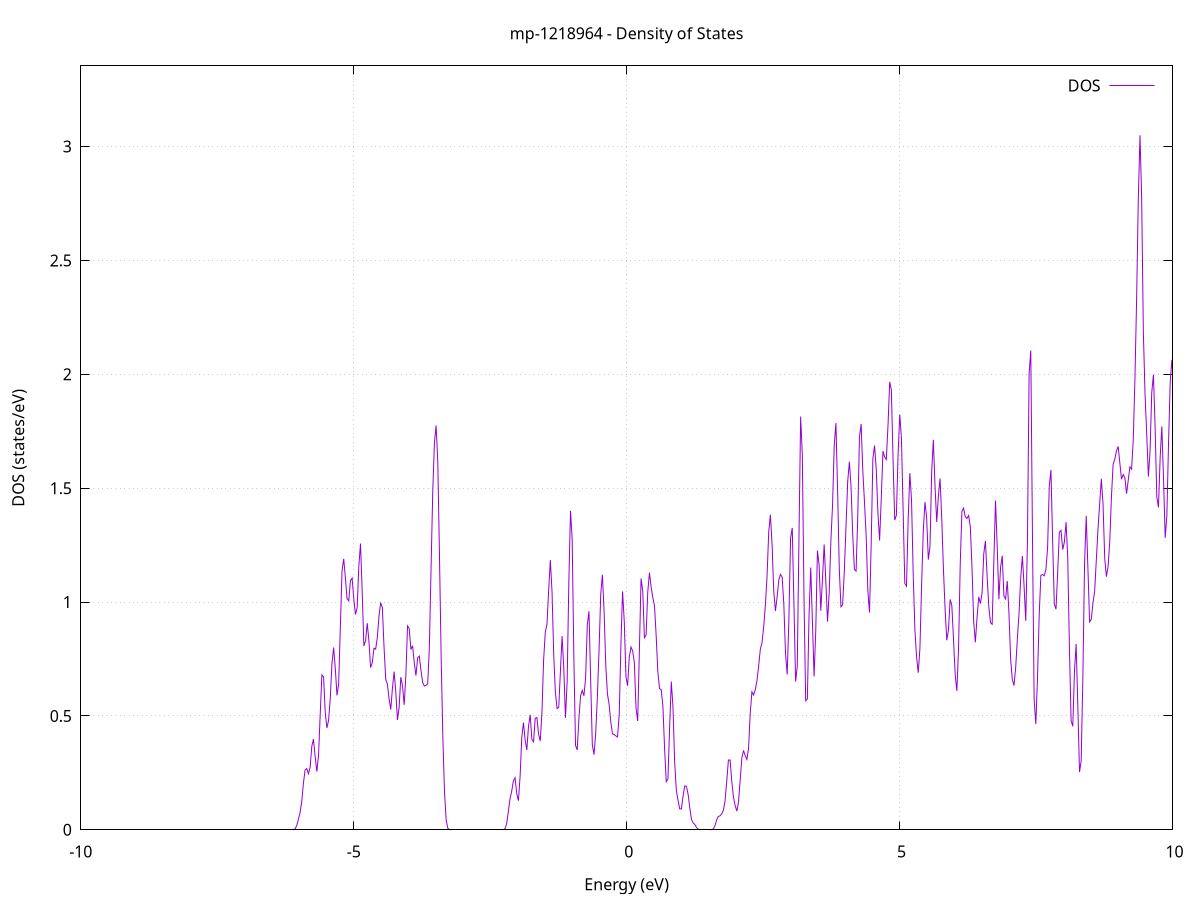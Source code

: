 set title 'mp-1218964 - Density of States'
set xlabel 'Energy (eV)'
set ylabel 'DOS (states/eV)'
set grid
set xrange [-10:10]
set yrange [0:3.354]
set xzeroaxis lt -1
set terminal png size 800,600
set output 'mp-1218964_dos_gnuplot.png'
plot '-' using 1:2 with lines title 'DOS'
-18.109100 0.000000
-18.078400 0.000000
-18.047600 0.000000
-18.016800 0.000000
-17.986000 0.000000
-17.955300 0.000000
-17.924500 0.000000
-17.893700 0.000000
-17.862900 0.000000
-17.832200 0.000000
-17.801400 0.000000
-17.770600 0.000000
-17.739800 0.000000
-17.709100 0.000000
-17.678300 0.000000
-17.647500 0.000000
-17.616700 0.000000
-17.586000 0.000000
-17.555200 0.000000
-17.524400 0.000000
-17.493600 0.000000
-17.462900 0.000000
-17.432100 0.000000
-17.401300 0.000000
-17.370500 0.000000
-17.339800 0.000000
-17.309000 0.000000
-17.278200 0.000000
-17.247400 0.000000
-17.216600 0.000000
-17.185900 0.000000
-17.155100 0.000000
-17.124300 0.000000
-17.093500 0.000000
-17.062800 0.000000
-17.032000 0.000000
-17.001200 0.000000
-16.970400 0.000000
-16.939700 0.000000
-16.908900 0.000000
-16.878100 0.000000
-16.847300 0.000000
-16.816600 0.000000
-16.785800 0.000000
-16.755000 0.000000
-16.724200 0.000000
-16.693500 0.000000
-16.662700 0.000000
-16.631900 0.000000
-16.601100 0.000000
-16.570400 0.000000
-16.539600 0.000000
-16.508800 0.000000
-16.478000 0.000000
-16.447300 0.000000
-16.416500 0.000000
-16.385700 0.000000
-16.354900 0.000000
-16.324200 0.000000
-16.293400 0.000000
-16.262600 0.000000
-16.231800 0.000000
-16.201100 0.000000
-16.170300 0.000000
-16.139500 0.000000
-16.108700 0.000000
-16.077900 0.000000
-16.047200 0.000000
-16.016400 0.000000
-15.985600 0.000000
-15.954800 0.000000
-15.924100 0.000000
-15.893300 0.000000
-15.862500 0.000000
-15.831700 0.000000
-15.801000 0.000000
-15.770200 0.000000
-15.739400 0.000000
-15.708600 0.000000
-15.677900 0.000000
-15.647100 0.000000
-15.616300 0.000000
-15.585500 0.000000
-15.554800 0.000000
-15.524000 0.000000
-15.493200 0.000000
-15.462400 0.000100
-15.431700 0.002400
-15.400900 0.046600
-15.370100 0.447900
-15.339300 2.267500
-15.308600 6.940200
-15.277800 17.419800
-15.247000 41.952400
-15.216200 76.177100
-15.185500 86.204200
-15.154700 58.727400
-15.123900 25.300400
-15.093100 7.580100
-15.062300 1.624600
-15.031600 0.222700
-15.000800 0.017100
-14.970000 0.000700
-14.939200 0.000000
-14.908500 0.000000
-14.877700 0.000000
-14.846900 0.000000
-14.816100 0.000000
-14.785400 0.000000
-14.754600 0.000000
-14.723800 0.000000
-14.693000 0.000000
-14.662300 0.000000
-14.631500 0.000000
-14.600700 0.000000
-14.569900 0.000000
-14.539200 0.000000
-14.508400 0.000000
-14.477600 0.000000
-14.446800 0.000000
-14.416100 0.000000
-14.385300 0.000000
-14.354500 0.000000
-14.323700 0.000000
-14.293000 0.000000
-14.262200 0.000000
-14.231400 0.000000
-14.200600 0.000000
-14.169900 0.000000
-14.139100 0.000000
-14.108300 0.000000
-14.077500 0.000000
-14.046700 0.000000
-14.016000 0.000000
-13.985200 0.000000
-13.954400 0.000000
-13.923600 0.000000
-13.892900 0.000000
-13.862100 0.000000
-13.831300 0.000000
-13.800500 0.000000
-13.769800 0.000000
-13.739000 0.000000
-13.708200 0.000000
-13.677400 0.000000
-13.646700 0.000000
-13.615900 0.000000
-13.585100 0.000000
-13.554300 0.000000
-13.523600 0.000000
-13.492800 0.000000
-13.462000 0.000000
-13.431200 0.000000
-13.400500 0.000000
-13.369700 0.000000
-13.338900 0.000000
-13.308100 0.000000
-13.277400 0.000000
-13.246600 0.000000
-13.215800 0.000000
-13.185000 0.000000
-13.154300 0.000000
-13.123500 0.000000
-13.092700 0.000000
-13.061900 0.000000
-13.031100 0.000000
-13.000400 0.000000
-12.969600 0.000000
-12.938800 0.000000
-12.908000 0.000000
-12.877300 0.000000
-12.846500 0.000000
-12.815700 0.000000
-12.784900 0.000000
-12.754200 0.000000
-12.723400 0.000000
-12.692600 0.000000
-12.661800 0.000000
-12.631100 0.000000
-12.600300 0.000000
-12.569500 0.000000
-12.538700 0.000000
-12.508000 0.000000
-12.477200 0.000000
-12.446400 0.000000
-12.415600 0.000000
-12.384900 0.000000
-12.354100 0.000000
-12.323300 0.000000
-12.292500 0.000000
-12.261800 0.000000
-12.231000 0.000000
-12.200200 0.000000
-12.169400 0.000000
-12.138700 0.000000
-12.107900 0.000000
-12.077100 0.000000
-12.046300 0.000000
-12.015600 0.000000
-11.984800 0.000000
-11.954000 0.000000
-11.923200 0.000000
-11.892400 0.000000
-11.861700 0.000000
-11.830900 0.000000
-11.800100 0.000000
-11.769300 0.000000
-11.738600 0.000000
-11.707800 0.000000
-11.677000 0.000000
-11.646200 0.000000
-11.615500 0.000000
-11.584700 0.000000
-11.553900 0.000000
-11.523100 0.000000
-11.492400 0.000000
-11.461600 0.000000
-11.430800 0.000000
-11.400000 0.000000
-11.369300 0.000000
-11.338500 0.000000
-11.307700 0.000000
-11.276900 0.000000
-11.246200 0.000000
-11.215400 0.000000
-11.184600 0.000000
-11.153800 0.000000
-11.123100 0.000000
-11.092300 0.000000
-11.061500 0.000000
-11.030700 0.000000
-11.000000 0.000000
-10.969200 0.000000
-10.938400 0.000000
-10.907600 0.000000
-10.876800 0.000000
-10.846100 0.000000
-10.815300 0.000000
-10.784500 0.000000
-10.753700 0.000000
-10.723000 0.000000
-10.692200 0.000000
-10.661400 0.000000
-10.630600 0.000000
-10.599900 0.000000
-10.569100 0.000000
-10.538300 0.000000
-10.507500 0.000000
-10.476800 0.000000
-10.446000 0.000000
-10.415200 0.000000
-10.384400 0.000000
-10.353700 0.000000
-10.322900 0.000000
-10.292100 0.000000
-10.261300 0.000000
-10.230600 0.000000
-10.199800 0.000000
-10.169000 0.000000
-10.138200 0.000000
-10.107500 0.000000
-10.076700 0.000000
-10.045900 0.000000
-10.015100 0.000000
-9.984400 0.000000
-9.953600 0.000000
-9.922800 0.000000
-9.892000 0.000000
-9.861200 0.000000
-9.830500 0.000000
-9.799700 0.000000
-9.768900 0.000000
-9.738100 0.000000
-9.707400 0.000000
-9.676600 0.000000
-9.645800 0.000000
-9.615000 0.000000
-9.584300 0.000000
-9.553500 0.000000
-9.522700 0.000000
-9.491900 0.000000
-9.461200 0.000000
-9.430400 0.000000
-9.399600 0.000000
-9.368800 0.000000
-9.338100 0.000000
-9.307300 0.000000
-9.276500 0.000000
-9.245700 0.000000
-9.215000 0.000000
-9.184200 0.000000
-9.153400 0.000000
-9.122600 0.000000
-9.091900 0.000000
-9.061100 0.000000
-9.030300 0.000000
-8.999500 0.000000
-8.968800 0.000000
-8.938000 0.000000
-8.907200 0.000000
-8.876400 0.000000
-8.845700 0.000000
-8.814900 0.000000
-8.784100 0.000000
-8.753300 0.000000
-8.722500 0.000000
-8.691800 0.000000
-8.661000 0.000000
-8.630200 0.000000
-8.599400 0.000000
-8.568700 0.000000
-8.537900 0.000000
-8.507100 0.000000
-8.476300 0.000000
-8.445600 0.000000
-8.414800 0.000000
-8.384000 0.000000
-8.353200 0.000000
-8.322500 0.000000
-8.291700 0.000000
-8.260900 0.000000
-8.230100 0.000000
-8.199400 0.000000
-8.168600 0.000000
-8.137800 0.000000
-8.107000 0.000000
-8.076300 0.000000
-8.045500 0.000000
-8.014700 0.000000
-7.983900 0.000000
-7.953200 0.000000
-7.922400 0.000000
-7.891600 0.000000
-7.860800 0.000000
-7.830100 0.000000
-7.799300 0.000000
-7.768500 0.000000
-7.737700 0.000000
-7.706900 0.000000
-7.676200 0.000000
-7.645400 0.000000
-7.614600 0.000000
-7.583800 0.000000
-7.553100 0.000000
-7.522300 0.000000
-7.491500 0.000000
-7.460700 0.000000
-7.430000 0.000000
-7.399200 0.000000
-7.368400 0.000000
-7.337600 0.000000
-7.306900 0.000000
-7.276100 0.000000
-7.245300 0.000000
-7.214500 0.000000
-7.183800 0.000000
-7.153000 0.000000
-7.122200 0.000000
-7.091400 0.000000
-7.060700 0.000000
-7.029900 0.000000
-6.999100 0.000000
-6.968300 0.000000
-6.937600 0.000000
-6.906800 0.000000
-6.876000 0.000000
-6.845200 0.000000
-6.814500 0.000000
-6.783700 0.000000
-6.752900 0.000000
-6.722100 0.000000
-6.691300 0.000000
-6.660600 0.000000
-6.629800 0.000000
-6.599000 0.000000
-6.568200 0.000000
-6.537500 0.000000
-6.506700 0.000000
-6.475900 0.000000
-6.445100 0.000000
-6.414400 0.000000
-6.383600 0.000000
-6.352800 0.000000
-6.322000 0.000000
-6.291300 0.000000
-6.260500 0.000000
-6.229700 0.000000
-6.198900 0.000000
-6.168200 0.000000
-6.137400 0.000000
-6.106600 0.000400
-6.075800 0.003600
-6.045100 0.017800
-6.014300 0.045600
-5.983500 0.075000
-5.952700 0.122900
-5.922000 0.203200
-5.891200 0.262400
-5.860400 0.268800
-5.829600 0.246300
-5.798900 0.273500
-5.768100 0.366000
-5.737300 0.398200
-5.706500 0.321800
-5.675700 0.255600
-5.645000 0.324900
-5.614200 0.506000
-5.583400 0.679800
-5.552600 0.672200
-5.521900 0.516200
-5.491100 0.446900
-5.460300 0.481100
-5.429500 0.577300
-5.398800 0.729000
-5.368000 0.800200
-5.337200 0.707700
-5.306400 0.590100
-5.275700 0.641600
-5.244900 0.890500
-5.214100 1.136600
-5.183300 1.189600
-5.152600 1.106400
-5.121800 1.014600
-5.091000 1.005200
-5.060200 1.093400
-5.029500 1.105200
-4.998700 1.014300
-4.967900 0.945100
-4.937100 0.975400
-4.906400 1.157200
-4.875600 1.256700
-4.844800 1.045400
-4.814000 0.807400
-4.783300 0.829200
-4.752500 0.907200
-4.721700 0.829700
-4.690900 0.712200
-4.660200 0.733000
-4.629400 0.797000
-4.598600 0.792800
-4.567800 0.843700
-4.537000 0.938000
-4.506300 0.997800
-4.475500 0.975000
-4.444700 0.804000
-4.413900 0.661000
-4.383200 0.640000
-4.352400 0.575800
-4.321600 0.527800
-4.290800 0.621300
-4.260100 0.694700
-4.229300 0.605000
-4.198500 0.481800
-4.167700 0.538800
-4.137000 0.670200
-4.106200 0.632000
-4.075400 0.548500
-4.044600 0.677100
-4.013900 0.895100
-3.983100 0.882300
-3.952300 0.791600
-3.921500 0.808300
-3.890800 0.732800
-3.860000 0.677000
-3.829200 0.754500
-3.798400 0.762400
-3.767700 0.699400
-3.736900 0.646300
-3.706100 0.631000
-3.675300 0.634600
-3.644600 0.641400
-3.613800 0.803800
-3.583000 1.150200
-3.552200 1.484700
-3.521400 1.698900
-3.490700 1.774600
-3.459900 1.616700
-3.429100 1.207100
-3.398300 0.759100
-3.367600 0.409800
-3.336800 0.165600
-3.306000 0.042000
-3.275200 0.006000
-3.244500 0.000500
-3.213700 0.000000
-3.182900 0.000000
-3.152100 0.000000
-3.121400 0.000000
-3.090600 0.000000
-3.059800 0.000000
-3.029000 0.000000
-2.998300 0.000000
-2.967500 0.000000
-2.936700 0.000000
-2.905900 0.000000
-2.875200 0.000000
-2.844400 0.000000
-2.813600 0.000000
-2.782800 0.000000
-2.752100 0.000000
-2.721300 0.000000
-2.690500 0.000000
-2.659700 0.000000
-2.629000 0.000000
-2.598200 0.000000
-2.567400 0.000000
-2.536600 0.000000
-2.505800 0.000000
-2.475100 0.000000
-2.444300 0.000000
-2.413500 0.000000
-2.382700 0.000000
-2.352000 0.000000
-2.321200 0.000000
-2.290400 0.000000
-2.259600 0.000400
-2.228900 0.004500
-2.198100 0.026700
-2.167300 0.080400
-2.136500 0.135700
-2.105800 0.169400
-2.075000 0.214900
-2.044200 0.228400
-2.013400 0.159000
-1.982700 0.127600
-1.951900 0.235300
-1.921100 0.405000
-1.890300 0.470400
-1.859600 0.393600
-1.828800 0.350400
-1.798000 0.454400
-1.767200 0.504900
-1.736500 0.397700
-1.705700 0.386500
-1.674900 0.489400
-1.644100 0.492900
-1.613400 0.419400
-1.582600 0.389700
-1.551800 0.515100
-1.521000 0.746600
-1.490300 0.868300
-1.459500 0.902900
-1.428700 1.051500
-1.397900 1.184100
-1.367100 1.046100
-1.336400 0.772100
-1.305600 0.604100
-1.274800 0.532000
-1.244000 0.537700
-1.213300 0.696500
-1.182500 0.850600
-1.151700 0.710200
-1.120900 0.491500
-1.090200 0.648500
-1.059400 1.083300
-1.028600 1.400400
-0.997800 1.275800
-0.967100 0.755700
-0.936300 0.370500
-0.905500 0.350100
-0.874700 0.487300
-0.844000 0.588400
-0.813200 0.611700
-0.782400 0.588300
-0.751600 0.667500
-0.720900 0.899100
-0.690100 0.959200
-0.659300 0.656000
-0.628500 0.371900
-0.597800 0.330000
-0.567000 0.423800
-0.536200 0.584800
-0.505400 0.790000
-0.474700 1.033300
-0.443900 1.119900
-0.413100 0.958200
-0.382300 0.722400
-0.351500 0.595600
-0.320800 0.549800
-0.290000 0.471900
-0.259200 0.421700
-0.228400 0.418000
-0.197700 0.412100
-0.166900 0.407800
-0.136100 0.505400
-0.105300 0.808500
-0.074600 1.046400
-0.043800 0.916200
-0.013000 0.672700
0.017800 0.632200
0.048500 0.758500
0.079300 0.802500
0.110100 0.785600
0.140900 0.734600
0.171600 0.535000
0.202400 0.477700
0.233200 0.785800
0.264000 1.103600
0.294700 1.048100
0.325500 0.843400
0.356300 0.854800
0.387100 1.044300
0.417800 1.128900
0.448600 1.065800
0.479400 1.019600
0.510200 0.983300
0.540900 0.851800
0.571700 0.692900
0.602500 0.619800
0.633300 0.615100
0.664100 0.543200
0.694800 0.358500
0.725600 0.211100
0.756400 0.224000
0.787200 0.448000
0.817900 0.650600
0.848700 0.538400
0.879500 0.298200
0.910300 0.173000
0.941000 0.129900
0.971800 0.091900
1.002600 0.090900
1.033400 0.147200
1.064100 0.192700
1.094900 0.190600
1.125700 0.156400
1.156500 0.097300
1.187200 0.046100
1.218000 0.030100
1.248800 0.023200
1.279600 0.010600
1.310300 0.002400
1.341100 0.000300
1.371900 0.000000
1.402700 0.000000
1.433400 0.000000
1.464200 0.000000
1.495000 0.000000
1.525800 0.000000
1.556500 0.000400
1.587300 0.003600
1.618100 0.017800
1.648900 0.043500
1.679700 0.058800
1.710400 0.061000
1.741200 0.069500
1.772000 0.085400
1.802800 0.126600
1.833500 0.212900
1.864300 0.305900
1.895100 0.306600
1.925900 0.213100
1.956600 0.144100
1.987400 0.106600
2.018200 0.082100
2.049000 0.121000
2.079700 0.217200
2.110500 0.315300
2.141300 0.348400
2.172100 0.324900
2.202800 0.308400
2.233600 0.358200
2.264400 0.512900
2.295200 0.605500
2.325900 0.591700
2.356700 0.614600
2.387500 0.654500
2.418300 0.718800
2.449000 0.792400
2.479800 0.821900
2.510600 0.890300
2.541400 0.985200
2.572100 1.112900
2.602900 1.307000
2.633700 1.383400
2.664500 1.250200
2.695200 1.046300
2.726000 0.961200
2.756800 1.021900
2.787600 1.096700
2.818400 1.121600
2.849100 1.109300
2.879900 0.987800
2.910700 0.773000
2.941500 0.681600
2.972200 0.921800
3.003000 1.279300
3.033800 1.325800
3.064600 0.993100
3.095300 0.650900
3.126100 0.718400
3.156900 1.283400
3.187700 1.814200
3.218400 1.644800
3.249200 1.019700
3.280000 0.566400
3.310800 0.574800
3.341500 0.941500
3.372300 1.151400
3.403100 0.915900
3.433900 0.673300
3.464600 0.875100
3.495400 1.226100
3.526200 1.161400
3.557000 0.961900
3.587700 1.102000
3.618500 1.252900
3.649300 1.089900
3.680100 0.913800
3.710800 1.041300
3.741600 1.268000
3.772400 1.426900
3.803200 1.687100
3.834000 1.785600
3.864700 1.489900
3.895500 1.145300
3.926300 0.979100
3.957100 0.988100
3.987800 1.136100
4.018600 1.333300
4.049400 1.527000
4.080200 1.616000
4.110900 1.507600
4.141700 1.295800
4.172500 1.142600
4.203300 1.135700
4.234000 1.373700
4.264800 1.724100
4.295600 1.781600
4.326400 1.576800
4.357100 1.439500
4.387900 1.290600
4.418700 1.050900
4.449500 0.953800
4.480200 1.257400
4.511000 1.629300
4.541800 1.687100
4.572600 1.584000
4.603300 1.389800
4.634100 1.270000
4.664900 1.456300
4.695700 1.662500
4.726400 1.636500
4.757200 1.625600
4.788000 1.774500
4.818800 1.966400
4.849600 1.931900
4.880300 1.626700
4.911100 1.359600
4.941900 1.380900
4.972700 1.647800
5.003400 1.823700
5.034200 1.719300
5.065000 1.404600
5.095800 1.081500
5.126500 1.069500
5.157300 1.359700
5.188100 1.565700
5.218900 1.449800
5.249600 1.123800
5.280400 0.880300
5.311200 0.758800
5.342000 0.689600
5.372700 0.796000
5.403500 1.073400
5.434300 1.312800
5.465100 1.438600
5.495800 1.372200
5.526600 1.186000
5.557400 1.244800
5.588200 1.571000
5.618900 1.712000
5.649700 1.507300
5.680500 1.351300
5.711300 1.465900
5.742000 1.542200
5.772800 1.365200
5.803600 1.145300
5.834400 0.965800
5.865100 0.831900
5.895900 0.879000
5.926700 1.011600
5.957500 0.984000
5.988300 0.836300
6.019000 0.680700
6.049800 0.609500
6.080600 0.797300
6.111400 1.167200
6.142100 1.397700
6.172900 1.412300
6.203700 1.373700
6.234500 1.367100
6.265200 1.379700
6.296000 1.331200
6.326800 1.150600
6.357600 0.914800
6.388300 0.823100
6.419100 0.931100
6.449900 1.022600
6.480700 0.993300
6.511400 1.040500
6.542200 1.211300
6.573000 1.268200
6.603800 1.112400
6.634500 0.980500
6.665300 0.909600
6.696100 0.902300
6.726900 1.175600
6.757600 1.445400
6.788400 1.245400
6.819200 1.012100
6.850000 1.152100
6.880700 1.203300
6.911500 1.026500
6.942300 1.013100
6.973100 1.092200
7.003900 0.951900
7.034600 0.749300
7.065400 0.659800
7.096200 0.632900
7.127000 0.711600
7.157700 0.838500
7.188500 0.950700
7.219300 1.106700
7.250100 1.202000
7.280800 1.070500
7.311600 0.917600
7.342400 1.260300
7.373200 2.002500
7.403900 2.104400
7.434700 1.285200
7.465500 0.570700
7.496300 0.464300
7.527000 0.668400
7.557800 0.941100
7.588600 1.117500
7.619400 1.120700
7.650100 1.115000
7.680900 1.142700
7.711700 1.238100
7.742500 1.508300
7.773200 1.580200
7.804000 1.268800
7.834800 0.991600
7.865600 0.968300
7.896300 1.129000
7.927100 1.306700
7.957900 1.314200
7.988700 1.230200
8.019500 1.263700
8.050200 1.350700
8.081000 1.194300
8.111800 0.796200
8.142600 0.479500
8.173300 0.454300
8.204100 0.696600
8.234900 0.815600
8.265700 0.541300
8.296400 0.253300
8.327200 0.302400
8.358000 0.669600
8.388800 1.167600
8.419500 1.378500
8.450300 1.148600
8.481100 0.913200
8.511900 0.923700
8.542600 0.995300
8.573400 1.045600
8.604200 1.183700
8.635000 1.319600
8.665700 1.431700
8.696500 1.541200
8.727300 1.430500
8.758100 1.194700
8.788800 1.111400
8.819600 1.155900
8.850400 1.264400
8.881200 1.460300
8.911900 1.604900
8.942700 1.626200
8.973500 1.663400
9.004300 1.683200
9.035100 1.611000
9.065800 1.539100
9.096600 1.560000
9.127400 1.545900
9.158200 1.475700
9.188900 1.534100
9.219700 1.593300
9.250500 1.583600
9.281300 1.712300
9.312000 1.981400
9.342800 2.331100
9.373600 2.772000
9.404400 3.049200
9.435100 2.774700
9.465900 2.187600
9.496700 1.913700
9.527500 1.737300
9.558200 1.550600
9.589000 1.663200
9.619800 1.919000
9.650600 1.998000
9.681300 1.770400
9.712100 1.461600
9.742900 1.415600
9.773700 1.633300
9.804400 1.771000
9.835200 1.545700
9.866000 1.281900
9.896800 1.380100
9.927500 1.697700
9.958300 1.967200
9.989100 2.063700
10.019900 1.960300
10.050600 1.685900
10.081400 1.540500
10.112200 1.728000
10.143000 1.912600
10.173800 1.748800
10.204500 1.430900
10.235300 1.250500
10.266100 1.040600
10.296900 0.782300
10.327600 0.713700
10.358400 0.877800
10.389200 1.074300
10.420000 1.136100
10.450700 1.095400
10.481500 1.075200
10.512300 1.084900
10.543100 1.064900
10.573800 1.107000
10.604600 1.231900
10.635400 1.301600
10.666200 1.367200
10.696900 1.496000
10.727700 1.528900
10.758500 1.378100
10.789300 1.324800
10.820000 1.485600
10.850800 1.606600
10.881600 1.475600
10.912400 1.280000
10.943100 1.214400
10.973900 1.125800
11.004700 0.967400
11.035500 0.989600
11.066200 1.320000
11.097000 1.544500
11.127800 1.397400
11.158600 1.270400
11.189400 1.262800
11.220100 1.104800
11.250900 1.076900
11.281700 1.495500
11.312500 1.909800
11.343200 1.838500
11.374000 1.531300
11.404800 1.311400
11.435600 1.176800
11.466300 0.983800
11.497100 0.720400
11.527900 0.515000
11.558700 0.441000
11.589400 0.499300
11.620200 0.567600
11.651000 0.619000
11.681800 0.768500
11.712500 1.048600
11.743300 1.289200
11.774100 1.407900
11.804900 1.533900
11.835600 1.617200
11.866400 1.450400
11.897200 1.113000
11.928000 0.936400
11.958700 1.047200
11.989500 1.251700
12.020300 1.165800
12.051100 0.946500
12.081800 0.926400
12.112600 0.951200
12.143400 1.036200
12.174200 1.307900
12.205000 1.564600
12.235700 1.542100
12.266500 1.221500
12.297300 0.853200
12.328100 0.731300
12.358800 1.103400
12.389600 1.738200
12.420400 1.960300
12.451200 1.647900
12.481900 1.260500
12.512700 1.080900
12.543500 1.084500
12.574300 1.113300
12.605000 1.106200
12.635800 1.087600
12.666600 1.021800
12.697400 0.974900
12.728100 0.972700
12.758900 0.932800
12.789700 0.968400
12.820500 1.241400
12.851200 1.465100
12.882000 1.480200
12.912800 1.454700
12.943600 1.388900
12.974300 1.387500
13.005100 1.268000
13.035900 0.927600
13.066700 0.840300
13.097400 1.106700
13.128200 1.314300
13.159000 1.336900
13.189800 1.204100
13.220600 0.922300
13.251300 0.672300
13.282100 0.623100
13.312900 0.790100
13.343700 1.046300
13.374400 1.107500
13.405200 1.028800
13.436000 1.038700
13.466800 1.032300
13.497500 1.112200
13.528300 1.476800
13.559100 1.783500
13.589900 1.623900
13.620600 1.151700
13.651400 0.886200
13.682200 1.111200
13.713000 1.644000
13.743700 2.008300
13.774500 2.119600
13.805300 2.355300
13.836100 2.346700
13.866800 1.739900
13.897600 1.175800
13.928400 0.957800
13.959200 0.851900
13.989900 0.861700
14.020700 0.890200
14.051500 0.789100
14.082300 0.671200
14.113000 0.730100
14.143800 1.073100
14.174600 1.521400
14.205400 1.813300
14.236100 1.926800
14.266900 1.878400
14.297700 1.604400
14.328500 1.317500
14.359300 1.329200
14.390000 1.435100
14.420800 1.329700
14.451600 1.266900
14.482400 1.463300
14.513100 1.572600
14.543900 1.622500
14.574700 1.963300
14.605500 2.206800
14.636200 2.009200
14.667000 1.597900
14.697800 1.207000
14.728600 0.965300
14.759300 1.005600
14.790100 1.222500
14.820900 1.401900
14.851700 1.404500
14.882400 1.186700
14.913200 1.077000
14.944000 1.206100
14.974800 1.321500
15.005500 1.403500
15.036300 1.504200
15.067100 1.539700
15.097900 1.724600
15.128600 2.034200
15.159400 1.954400
15.190200 1.543600
15.221000 1.322700
15.251700 1.361000
15.282500 1.446800
15.313300 1.535000
15.344100 1.740000
15.374900 2.056700
15.405600 2.258100
15.436400 2.435800
15.467200 2.548300
15.498000 2.351600
15.528700 2.154600
15.559500 2.091700
15.590300 2.088400
15.621100 2.203200
15.651800 2.312300
15.682600 2.448900
15.713400 2.607200
15.744200 2.378200
15.774900 1.692500
15.805700 1.023500
15.836500 0.734900
15.867300 0.987200
15.898000 1.820800
15.928800 2.830800
15.959600 3.138100
15.990400 2.585200
16.021100 2.016200
16.051900 1.775700
16.082700 1.542200
16.113500 1.269200
16.144200 1.298500
16.175000 1.731700
16.205800 2.146300
16.236600 2.261000
16.267300 2.214800
16.298100 2.101600
16.328900 1.877900
16.359700 1.510900
16.390500 1.154800
16.421200 1.154900
16.452000 1.544800
16.482800 1.850600
16.513600 1.938500
16.544300 2.188300
16.575100 2.541800
16.605900 2.525500
16.636700 1.958800
16.667400 1.269700
16.698200 1.117100
16.729000 1.482500
16.759800 1.767000
16.790500 1.861200
16.821300 1.975600
16.852100 2.129000
16.882900 2.258600
16.913600 2.296000
16.944400 2.353600
16.975200 2.339500
17.006000 2.005400
17.036700 1.642600
17.067500 1.722600
17.098300 1.854500
17.129100 1.588500
17.159800 1.327600
17.190600 1.534800
17.221400 1.996500
17.252200 2.304400
17.282900 2.521300
17.313700 2.727700
17.344500 2.781200
17.375300 2.614800
17.406000 2.235200
17.436800 2.061400
17.467600 2.382100
17.498400 2.767500
17.529200 2.863300
17.559900 2.567800
17.590700 1.915200
17.621500 1.407900
17.652300 1.411700
17.683000 1.901600
17.713800 2.738900
17.744600 3.415000
17.775400 3.329300
17.806100 2.743700
17.836900 2.343900
17.867700 2.170700
17.898500 1.973300
17.929200 1.752400
17.960000 1.726600
17.990800 1.828100
18.021600 1.820000
18.052300 1.744900
18.083100 1.646400
18.113900 1.467600
18.144700 1.221100
18.175400 1.129200
18.206200 1.403000
18.237000 1.938100
18.267800 2.310900
18.298500 2.275200
18.329300 2.083600
18.360100 2.022600
18.390900 1.912000
18.421600 1.674800
18.452400 1.641300
18.483200 1.786100
18.514000 1.746600
18.544800 1.437300
18.575500 1.132500
18.606300 1.079100
18.637100 1.247100
18.667900 1.582000
18.698600 2.055400
18.729400 2.261200
18.760200 2.033500
18.791000 1.855300
18.821700 1.914900
18.852500 1.896300
18.883300 1.895700
18.914100 2.122800
18.944800 2.368300
18.975600 2.467300
19.006400 2.229600
19.037200 1.679800
19.067900 1.426100
19.098700 1.851900
19.129500 2.458200
19.160300 2.763700
19.191000 2.792900
19.221800 2.621500
19.252600 2.384000
19.283400 2.171800
19.314100 1.955700
19.344900 1.997500
19.375700 2.243200
19.406500 2.223300
19.437200 2.010400
19.468000 1.975900
19.498800 2.102200
19.529600 2.330000
19.560400 2.625500
19.591100 2.760500
19.621900 2.886100
19.652700 3.038500
19.683500 2.799600
19.714200 2.379400
19.745000 2.266700
19.775800 2.344000
19.806600 2.451000
19.837300 2.494600
19.868100 2.378100
19.898900 2.257600
19.929700 2.347600
19.960400 2.586400
19.991200 2.799000
20.022000 3.066200
20.052800 3.276700
20.083500 3.021800
20.114300 2.412100
20.145100 1.970300
20.175900 1.969700
20.206600 2.466400
20.237400 3.126700
20.268200 3.255900
20.299000 2.814900
20.329700 2.507800
20.360500 2.769500
20.391300 3.124400
20.422100 2.999000
20.452800 2.534400
20.483600 2.105000
20.514400 1.816700
20.545200 1.776200
20.576000 1.994400
20.606700 2.204000
20.637500 2.261300
20.668300 2.459600
20.699100 2.861100
20.729800 3.081600
20.760600 2.798300
20.791400 2.191300
20.822200 1.784300
20.852900 1.712100
20.883700 1.877400
20.914500 1.926900
20.945300 1.686900
20.976000 1.549900
21.006800 1.660600
21.037600 1.961600
21.068400 2.279500
21.099100 2.362700
21.129900 2.277300
21.160700 2.280300
21.191500 2.315100
21.222200 2.291700
21.253000 2.260500
21.283800 2.218000
21.314600 2.379000
21.345300 2.703400
21.376100 2.757500
21.406900 2.589900
21.437700 2.416600
21.468400 2.269500
21.499200 2.171300
21.530000 2.139800
21.560800 2.142700
21.591500 2.064600
21.622300 2.006100
21.653100 2.145500
21.683900 2.405900
21.714700 2.636500
21.745400 2.570000
21.776200 2.125800
21.807000 1.755000
21.837800 1.668800
21.868500 1.747500
21.899300 1.823100
21.930100 1.965900
21.960900 2.209900
21.991600 2.225000
22.022400 1.878700
22.053200 1.567500
22.084000 1.789800
22.114700 2.346000
22.145500 2.618500
22.176300 2.605800
22.207100 2.549800
22.237800 2.382200
22.268600 2.138800
22.299400 2.034400
22.330200 2.033300
22.360900 2.160000
22.391700 2.598600
22.422500 2.945900
22.453300 2.713600
22.484000 2.381800
22.514800 2.530100
22.545600 2.981900
22.576400 3.223200
22.607100 2.833500
22.637900 2.018000
22.668700 1.488300
22.699500 1.559800
22.730300 1.744300
22.761000 1.621700
22.791800 1.601800
22.822600 2.058100
22.853400 2.598800
22.884100 2.756800
22.914900 2.646900
22.945700 2.664500
22.976500 2.908700
23.007200 2.884700
23.038000 2.624400
23.068800 2.493700
23.099600 2.347500
23.130300 2.195500
23.161100 2.182700
23.191900 2.277700
23.222700 2.712100
23.253400 3.428900
23.284200 3.640100
23.315000 3.188600
23.345800 2.776500
23.376500 2.762600
23.407300 2.998200
23.438100 3.215300
23.468900 3.207600
23.499600 3.138500
23.530400 3.120300
23.561200 2.773300
23.592000 2.346200
23.622700 2.418200
23.653500 2.760500
23.684300 2.957400
23.715100 2.814400
23.745900 2.316200
23.776600 1.976000
23.807400 2.253600
23.838200 2.877700
23.869000 3.242700
23.899700 3.197500
23.930500 2.997700
23.961300 2.681400
23.992100 2.339500
24.022800 2.351000
24.053600 2.746800
24.084400 3.117900
24.115200 3.118700
24.145900 2.753700
24.176700 2.263400
24.207500 1.893800
24.238300 2.006800
24.269000 2.666900
24.299800 3.399700
24.330600 3.655200
24.361400 3.303000
24.392100 2.901500
24.422900 2.821500
24.453700 2.995000
24.484500 3.219000
24.515200 3.283000
24.546000 3.172100
24.576800 2.825300
24.607600 2.338000
24.638300 2.011900
24.669100 1.925300
24.699900 1.950800
24.730700 2.060900
24.761400 2.346800
24.792200 2.832700
24.823000 2.962000
24.853800 2.456700
24.884600 2.119500
24.915300 2.342400
24.946100 2.650500
24.976900 2.869900
25.007700 3.086400
25.038400 3.176400
25.069200 3.146200
25.100000 3.185000
25.130800 3.565700
25.161500 4.137800
25.192300 4.205200
25.223100 3.752300
25.253900 3.302000
25.284600 2.932300
25.315400 2.571200
25.346200 2.370400
25.377000 2.307100
25.407700 2.274500
25.438500 2.344000
25.469300 2.475200
25.500100 2.416200
25.530800 2.248800
25.561600 2.508200
25.592400 2.993900
25.623200 2.985700
25.653900 2.863100
25.684700 2.990400
25.715500 2.960200
25.746300 2.657600
25.777000 2.331500
25.807800 2.410000
25.838600 3.025200
25.869400 3.600400
25.900200 3.400300
25.930900 2.576700
25.961700 2.034400
25.992500 2.054600
26.023300 2.065300
26.054000 1.786800
26.084800 1.591100
26.115600 1.600400
26.146400 1.632400
26.177100 1.613700
26.207900 1.695800
26.238700 2.173800
26.269500 2.953900
26.300200 3.454900
26.331000 3.401500
26.361800 3.032100
26.392600 2.662500
26.423300 2.491000
26.454100 2.349800
26.484900 2.023700
26.515700 1.994300
26.546400 2.648300
26.577200 3.315200
26.608000 3.256900
26.638800 2.733600
26.669500 2.558900
26.700300 2.987300
26.731100 3.309700
26.761900 3.340000
26.792600 3.487600
26.823400 3.514900
26.854200 3.116900
26.885000 2.529500
26.915800 2.183200
26.946500 2.231000
26.977300 2.845700
27.008100 3.685600
27.038900 3.919300
27.069600 3.588700
27.100400 3.381100
27.131200 3.547600
27.162000 3.696500
27.192700 3.322500
27.223500 2.634200
27.254300 2.259800
27.285100 2.235400
27.315800 2.366500
27.346600 2.613000
27.377400 2.971300
27.408200 3.276800
27.438900 3.239600
27.469700 2.958900
27.500500 2.715000
27.531300 2.640500
27.562000 2.721500
27.592800 2.940600
27.623600 3.108600
27.654400 2.991900
27.685100 2.836300
27.715900 3.044500
27.746700 3.399300
27.777500 3.390000
27.808200 2.996400
27.839000 2.759500
27.869800 2.887600
27.900600 2.939100
27.931400 3.063700
27.962100 3.659000
27.992900 3.986900
28.023700 3.419000
28.054500 2.623500
28.085200 2.522500
28.116000 2.958700
28.146800 3.060300
28.177600 2.784300
28.208300 2.684400
28.239100 2.699500
28.269900 2.605700
28.300700 2.722200
28.331400 2.976400
28.362200 3.006600
28.393000 2.979800
28.423800 2.978100
28.454500 2.850500
28.485300 2.753200
28.516100 3.059900
28.546900 3.641700
28.577600 3.882700
28.608400 3.697000
28.639200 3.303100
28.670000 2.835600
28.700700 2.495600
28.731500 2.311200
28.762300 2.253400
28.793100 2.562800
28.823800 3.210100
28.854600 3.696700
28.885400 3.568800
28.916200 3.009900
28.946900 2.624800
28.977700 2.673400
29.008500 2.917600
29.039300 3.031700
29.070100 3.006300
29.100800 2.941400
29.131600 2.849900
29.162400 2.774000
29.193200 2.708100
29.223900 2.636800
29.254700 2.589700
29.285500 2.765400
29.316300 2.999800
29.347000 2.911200
29.377800 2.617000
29.408600 2.480000
29.439400 2.420600
29.470100 2.364200
29.500900 2.465700
29.531700 2.965300
29.562500 3.532200
29.593200 3.477800
29.624000 3.209200
29.654800 3.273200
29.685600 3.348300
29.716300 3.361400
29.747100 3.559800
29.777900 3.584100
29.808700 3.392600
29.839400 3.322800
29.870200 3.159200
29.901000 2.792900
29.931800 2.365500
29.962500 2.310100
29.993300 2.840600
30.024100 3.317000
30.054900 3.253200
30.085700 2.957400
30.116400 2.993000
30.147200 3.188500
30.178000 3.209300
30.208800 3.531800
30.239500 4.165300
30.270300 4.279900
30.301100 3.689700
30.331900 3.224800
30.362600 3.184100
30.393400 3.332000
30.424200 3.315000
30.455000 2.813900
30.485700 2.140700
30.516500 1.715400
30.547300 1.644100
30.578100 2.055000
30.608800 2.980100
30.639600 3.836100
30.670400 4.036200
30.701200 3.728500
30.731900 3.181100
30.762700 2.766600
30.793500 2.941600
30.824300 3.386200
30.855000 3.243100
30.885800 2.604700
30.916600 2.391200
30.947400 2.824900
30.978100 3.405300
31.008900 3.761600
31.039700 3.929800
31.070500 3.998400
31.101300 3.926700
31.132000 3.562300
31.162800 2.886200
31.193600 2.340800
31.224400 2.359700
31.255100 2.783000
31.285900 3.029600
31.316700 3.056500
31.347500 3.288500
31.378200 3.628800
31.409000 3.706500
31.439800 3.445400
31.470600 3.057900
31.501300 2.895200
31.532100 2.936300
31.562900 2.877400
31.593700 2.592300
31.624400 2.315400
31.655200 2.355800
31.686000 2.547100
31.716800 2.738600
31.747500 3.140900
31.778300 3.342600
31.809100 2.919200
31.839900 2.448900
31.870600 2.411600
31.901400 2.698400
31.932200 2.869700
31.963000 2.731800
31.993700 2.673800
32.024500 2.826900
32.055300 3.047000
32.086100 3.177000
32.116800 3.012900
32.147600 2.858100
32.178400 3.080500
32.209200 3.514300
32.240000 4.076500
32.270700 4.513700
32.301500 4.065100
32.332300 2.902800
32.363100 2.186200
32.393800 2.429500
32.424600 3.078800
32.455400 3.570800
32.486200 3.777700
32.516900 3.926800
32.547700 4.093400
32.578500 3.850500
32.609300 3.157400
32.640000 2.471300
32.670800 2.260400
32.701600 2.459800
32.732400 2.730100
32.763100 3.198500
32.793900 3.746600
32.824700 3.982000
32.855500 4.110900
32.886200 4.166000
32.917000 3.554400
32.947800 2.492800
32.978600 2.007300
33.009300 2.327200
33.040100 3.001700
33.070900 3.616200
33.101700 3.608500
33.132400 2.849200
33.163200 2.287800
33.194000 2.716100
33.224800 3.858500
33.255600 4.786400
33.286300 4.666100
33.317100 3.783000
33.347900 3.016500
33.378700 2.743500
33.409400 2.925000
33.440200 3.370800
33.471000 3.608100
33.501800 3.463300
33.532500 3.339700
33.563300 3.449400
33.594100 3.520400
33.624900 3.523700
33.655600 3.797600
33.686400 4.058700
33.717200 3.861100
33.748000 3.450200
33.778700 3.319900
33.809500 3.370200
33.840300 3.279700
33.871100 3.185600
33.901800 3.215200
33.932600 3.398000
33.963400 3.683000
33.994200 3.791200
34.024900 3.714000
34.055700 3.621200
34.086500 3.461100
34.117300 3.318900
34.148000 3.233900
34.178800 3.067600
34.209600 3.042600
34.240400 3.191400
34.271200 3.121000
34.301900 3.027800
34.332700 3.112800
34.363500 3.146900
34.394300 2.985300
34.425000 2.889100
34.455800 3.177900
34.486600 3.655600
34.517400 3.825300
34.548100 3.464100
34.578900 3.150700
34.609700 3.288100
34.640500 3.425700
34.671200 3.328300
34.702000 3.071900
34.732800 2.720600
34.763600 2.389100
34.794300 2.220600
34.825100 2.459100
34.855900 2.782500
34.886700 2.873400
34.917400 2.856100
34.948200 2.573700
34.979000 2.298900
35.009800 2.482700
35.040500 2.803500
35.071300 2.758600
35.102100 2.543400
35.132900 2.597300
35.163600 2.908600
35.194400 3.087600
35.225200 2.914100
35.256000 2.585200
35.286800 2.490700
35.317500 2.675300
35.348300 2.828900
35.379100 2.766800
35.409900 2.665300
35.440600 2.653200
35.471400 2.488100
35.502200 2.140200
35.533000 1.955900
35.563700 2.137700
35.594500 2.430100
35.625300 2.454900
35.656100 2.442500
35.686800 2.583500
35.717600 2.722300
35.748400 3.044500
35.779200 3.603900
35.809900 3.686300
35.840700 2.894800
35.871500 2.135400
35.902300 2.131100
35.933000 2.266000
35.963800 2.073300
35.994600 2.107200
36.025400 2.577500
36.056100 3.088200
36.086900 3.363000
36.117700 3.298100
36.148500 3.075000
36.179200 2.739000
36.210000 2.273600
36.240800 2.192100
36.271600 2.473300
36.302300 2.634000
36.333100 2.728700
36.363900 2.767200
36.394700 2.612500
36.425500 2.328500
36.456200 2.288300
36.487000 2.816300
36.517800 3.219800
36.548600 2.868300
36.579300 2.267800
36.610100 1.976900
36.640900 1.983500
36.671700 2.334900
36.702400 2.939200
36.733200 3.441300
36.764000 3.797900
36.794800 3.773200
36.825500 3.209200
36.856300 2.256500
36.887100 1.376500
36.917900 1.208300
36.948600 1.871100
36.979400 2.983500
37.010200 3.822600
37.041000 3.807300
37.071700 3.068500
37.102500 2.565700
37.133300 3.094300
37.164100 4.054700
37.194800 4.378500
37.225600 4.161600
37.256400 4.159900
37.287200 4.172700
37.317900 3.884200
37.348700 3.832500
37.379500 4.213900
37.410300 4.404600
37.441100 4.083100
37.471800 3.402500
37.502600 2.686300
37.533400 2.451100
37.564200 2.809500
37.594900 3.179700
37.625700 3.048200
37.656500 2.761100
37.687300 2.750400
37.718000 2.791500
37.748800 2.954300
37.779600 3.055600
37.810400 2.777400
37.841100 2.412800
37.871900 2.264700
37.902700 2.448900
37.933500 2.813100
37.964200 3.078800
37.995000 3.127800
38.025800 3.152200
38.056600 3.186300
38.087300 3.163500
38.118100 3.216100
38.148900 3.259300
38.179700 3.264200
38.210400 3.456200
38.241200 3.682600
38.272000 3.456200
38.302800 2.804600
38.333500 2.399000
38.364300 2.457000
38.395100 2.578000
38.425900 2.627600
38.456700 2.737300
38.487400 2.837000
38.518200 2.969500
38.549000 3.330400
38.579800 3.578000
38.610500 3.359500
38.641300 3.067400
38.672100 3.137500
38.702900 3.267500
38.733600 2.975900
38.764400 2.372500
38.795200 2.172400
38.826000 2.671300
38.856700 3.370200
38.887500 3.676800
38.918300 3.372300
38.949100 2.718000
38.979800 2.274900
39.010600 2.163500
39.041400 2.133700
39.072200 2.168500
39.102900 2.457100
39.133700 2.769400
39.164500 2.780800
39.195300 2.735700
39.226000 2.642900
39.256800 2.201900
39.287600 1.754600
39.318400 1.702300
39.349100 1.760900
39.379900 1.777900
39.410700 1.804600
39.441500 1.612300
39.472200 1.256100
39.503000 1.072100
39.533800 1.129900
39.564600 1.213800
39.595400 1.277900
39.626100 1.418300
39.656900 1.413900
39.687700 1.031900
39.718500 0.539600
39.749200 0.352500
39.780000 0.486400
39.810800 0.616900
39.841600 0.628400
39.872300 0.650600
39.903100 0.697400
39.933900 0.677700
39.964700 0.470600
39.995400 0.191900
40.026200 0.044100
40.057000 0.021600
40.087800 0.059300
40.118500 0.105700
40.149300 0.133200
40.180100 0.241400
40.210900 0.476600
40.241600 0.616600
40.272400 0.510500
40.303200 0.321400
40.334000 0.197700
40.364700 0.181300
40.395500 0.233400
40.426300 0.231100
40.457100 0.165300
40.487800 0.085600
40.518600 0.027600
40.549400 0.010300
40.580200 0.036300
40.611000 0.115300
40.641700 0.190600
40.672500 0.163100
40.703300 0.072200
40.734100 0.016400
40.764800 0.001900
40.795600 0.000100
40.826400 0.000000
40.857200 0.000000
40.887900 0.000000
40.918700 0.000000
40.949500 0.000000
40.980300 0.000000
41.011000 0.000000
41.041800 0.000000
41.072600 0.000000
41.103400 0.000000
41.134100 0.000000
41.164900 0.000000
41.195700 0.000000
41.226500 0.000000
41.257200 0.000000
41.288000 0.000000
41.318800 0.000000
41.349600 0.000000
41.380300 0.000000
41.411100 0.000000
41.441900 0.000000
41.472700 0.000000
41.503400 0.000000
41.534200 0.000000
41.565000 0.000000
41.595800 0.000000
41.626600 0.000000
41.657300 0.000000
41.688100 0.000000
41.718900 0.000000
41.749700 0.000000
41.780400 0.000000
41.811200 0.000000
41.842000 0.000000
41.872800 0.000000
41.903500 0.000000
41.934300 0.000000
41.965100 0.000000
41.995900 0.000000
42.026600 0.000000
42.057400 0.000000
42.088200 0.000000
42.119000 0.000000
42.149700 0.000000
42.180500 0.000000
42.211300 0.000000
42.242100 0.000000
42.272800 0.000000
42.303600 0.000000
42.334400 0.000000
42.365200 0.000000
42.395900 0.000000
42.426700 0.000000
42.457500 0.000000
42.488300 0.000000
42.519000 0.000000
42.549800 0.000000
42.580600 0.000000
42.611400 0.000000
42.642200 0.000000
42.672900 0.000000
42.703700 0.000000
42.734500 0.000000
42.765300 0.000000
42.796000 0.000000
42.826800 0.000000
42.857600 0.000000
42.888400 0.000000
42.919100 0.000000
42.949900 0.000000
42.980700 0.000000
43.011500 0.000000
43.042200 0.000000
43.073000 0.000000
43.103800 0.000000
43.134600 0.000000
43.165300 0.000000
43.196100 0.000000
43.226900 0.000000
43.257700 0.000000
43.288400 0.000000
43.319200 0.000000
43.350000 0.000000
43.380800 0.000000
43.411500 0.000000
43.442300 0.000000
e
